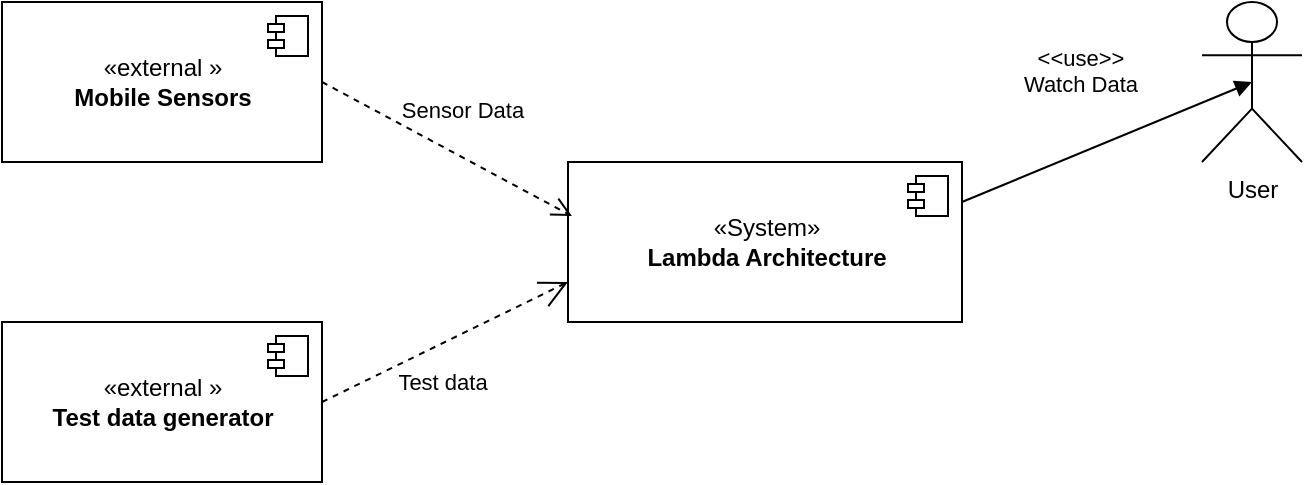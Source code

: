 <mxfile version="12.4.9" type="device"><diagram id="U27FbLgwNbl-AruLdvl3" name="Page-1"><mxGraphModel dx="1102" dy="721" grid="1" gridSize="10" guides="1" tooltips="1" connect="1" arrows="1" fold="1" page="1" pageScale="1" pageWidth="827" pageHeight="1169" math="0" shadow="0"><root><mxCell id="0"/><mxCell id="1" parent="0"/><mxCell id="Oq4Cdi6Me3CqCiP8mKKG-2" value="&lt;div&gt;«System»&lt;/div&gt;&lt;b&gt;Lambda Architecture &lt;br&gt;&lt;/b&gt;" style="html=1;" vertex="1" parent="1"><mxGeometry x="323" y="200" width="197" height="80" as="geometry"/></mxCell><mxCell id="Oq4Cdi6Me3CqCiP8mKKG-3" value="" style="shape=component;jettyWidth=8;jettyHeight=4;" vertex="1" parent="Oq4Cdi6Me3CqCiP8mKKG-2"><mxGeometry x="1" width="20" height="20" relative="1" as="geometry"><mxPoint x="-27" y="7" as="offset"/></mxGeometry></mxCell><mxCell id="Oq4Cdi6Me3CqCiP8mKKG-5" value="«external »&lt;br&gt;&lt;b&gt;Mobile Sensors &lt;br&gt;&lt;/b&gt;" style="html=1;" vertex="1" parent="1"><mxGeometry x="40" y="120" width="160" height="80" as="geometry"/></mxCell><mxCell id="Oq4Cdi6Me3CqCiP8mKKG-6" value="" style="shape=component;jettyWidth=8;jettyHeight=4;" vertex="1" parent="Oq4Cdi6Me3CqCiP8mKKG-5"><mxGeometry x="1" width="20" height="20" relative="1" as="geometry"><mxPoint x="-27" y="7" as="offset"/></mxGeometry></mxCell><mxCell id="Oq4Cdi6Me3CqCiP8mKKG-10" value="«external »&lt;br&gt;&lt;b&gt;Test data generator&lt;br&gt;&lt;/b&gt;" style="html=1;" vertex="1" parent="1"><mxGeometry x="40" y="280" width="160" height="80" as="geometry"/></mxCell><mxCell id="Oq4Cdi6Me3CqCiP8mKKG-11" value="" style="shape=component;jettyWidth=8;jettyHeight=4;" vertex="1" parent="Oq4Cdi6Me3CqCiP8mKKG-10"><mxGeometry x="1" width="20" height="20" relative="1" as="geometry"><mxPoint x="-27" y="7" as="offset"/></mxGeometry></mxCell><mxCell id="Oq4Cdi6Me3CqCiP8mKKG-13" value="Sensor Data" style="html=1;verticalAlign=bottom;endArrow=open;dashed=1;endSize=8;exitX=1;exitY=0.5;exitDx=0;exitDy=0;entryX=0.01;entryY=0.338;entryDx=0;entryDy=0;entryPerimeter=0;" edge="1" parent="1" source="Oq4Cdi6Me3CqCiP8mKKG-5" target="Oq4Cdi6Me3CqCiP8mKKG-2"><mxGeometry x="0.023" y="13" relative="1" as="geometry"><mxPoint x="330" y="370" as="sourcePoint"/><mxPoint x="250" y="370" as="targetPoint"/><mxPoint as="offset"/></mxGeometry></mxCell><mxCell id="Oq4Cdi6Me3CqCiP8mKKG-14" value="&lt;div&gt;Test data&lt;/div&gt;" style="endArrow=open;endSize=12;dashed=1;html=1;exitX=1;exitY=0.5;exitDx=0;exitDy=0;entryX=0;entryY=0.75;entryDx=0;entryDy=0;" edge="1" parent="1" source="Oq4Cdi6Me3CqCiP8mKKG-10" target="Oq4Cdi6Me3CqCiP8mKKG-2"><mxGeometry x="-0.148" y="-17" width="160" relative="1" as="geometry"><mxPoint x="40" y="380" as="sourcePoint"/><mxPoint x="200" y="380" as="targetPoint"/><mxPoint as="offset"/></mxGeometry></mxCell><mxCell id="Oq4Cdi6Me3CqCiP8mKKG-23" value="&lt;div&gt;&lt;font color=&quot;#000000&quot;&gt;User&lt;/font&gt;&lt;/div&gt;" style="shape=umlActor;verticalLabelPosition=bottom;labelBackgroundColor=none;verticalAlign=top;html=1;fontColor=#FFFFFF;" vertex="1" parent="1"><mxGeometry x="640" y="120" width="50" height="80" as="geometry"/></mxCell><mxCell id="Oq4Cdi6Me3CqCiP8mKKG-28" value="&lt;div&gt;&amp;lt;&amp;lt;use&amp;gt;&amp;gt;&lt;/div&gt;&lt;div&gt;Watch Data&lt;br&gt;&lt;/div&gt;" style="html=1;verticalAlign=bottom;endArrow=block;exitX=1;exitY=0.25;exitDx=0;exitDy=0;entryX=0.5;entryY=0.5;entryDx=0;entryDy=0;entryPerimeter=0;" edge="1" parent="1" source="Oq4Cdi6Me3CqCiP8mKKG-2" target="Oq4Cdi6Me3CqCiP8mKKG-23"><mxGeometry x="-0.05" y="23" width="80" relative="1" as="geometry"><mxPoint x="530" y="130" as="sourcePoint"/><mxPoint x="610" y="130" as="targetPoint"/><mxPoint x="-1" as="offset"/></mxGeometry></mxCell></root></mxGraphModel></diagram></mxfile>